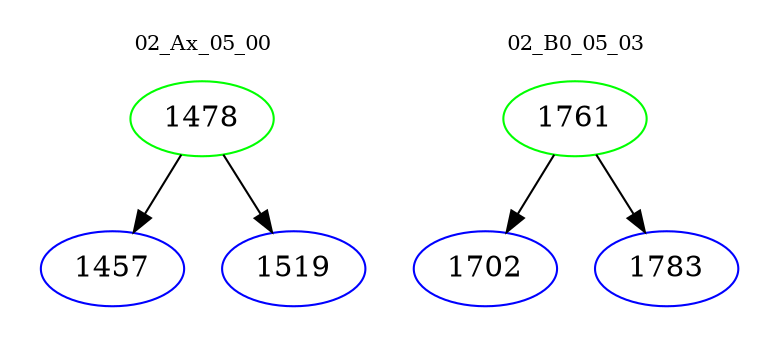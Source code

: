 digraph{
subgraph cluster_0 {
color = white
label = "02_Ax_05_00";
fontsize=10;
T0_1478 [label="1478", color="green"]
T0_1478 -> T0_1457 [color="black"]
T0_1457 [label="1457", color="blue"]
T0_1478 -> T0_1519 [color="black"]
T0_1519 [label="1519", color="blue"]
}
subgraph cluster_1 {
color = white
label = "02_B0_05_03";
fontsize=10;
T1_1761 [label="1761", color="green"]
T1_1761 -> T1_1702 [color="black"]
T1_1702 [label="1702", color="blue"]
T1_1761 -> T1_1783 [color="black"]
T1_1783 [label="1783", color="blue"]
}
}
